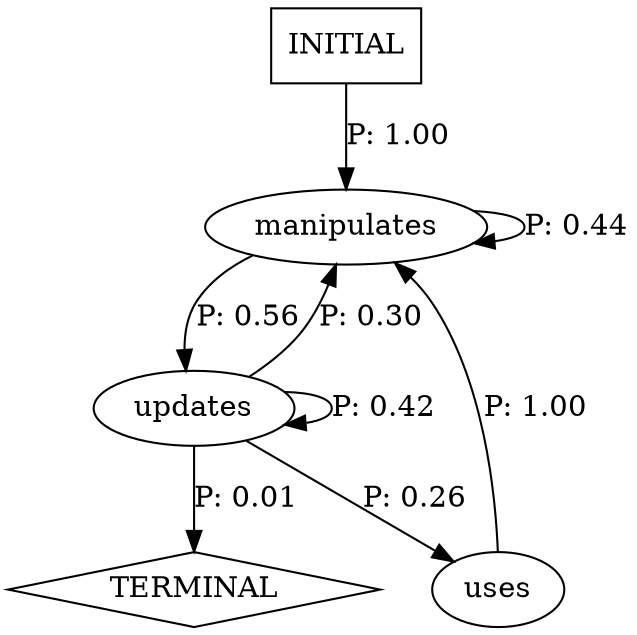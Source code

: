 digraph G {
  0 [label="manipulates"];
  1 [label="updates"];
  2 [label="uses"];
  3 [label="TERMINAL",shape=diamond];
  4 [label="INITIAL",shape=box];
0->0 [label="P: 0.44"];
0->1 [label="P: 0.56"];
1->0 [label="P: 0.30"];
1->1 [label="P: 0.42"];
1->2 [label="P: 0.26"];
1->3 [label="P: 0.01"];
2->0 [label="P: 1.00"];
4->0 [label="P: 1.00"];
}
